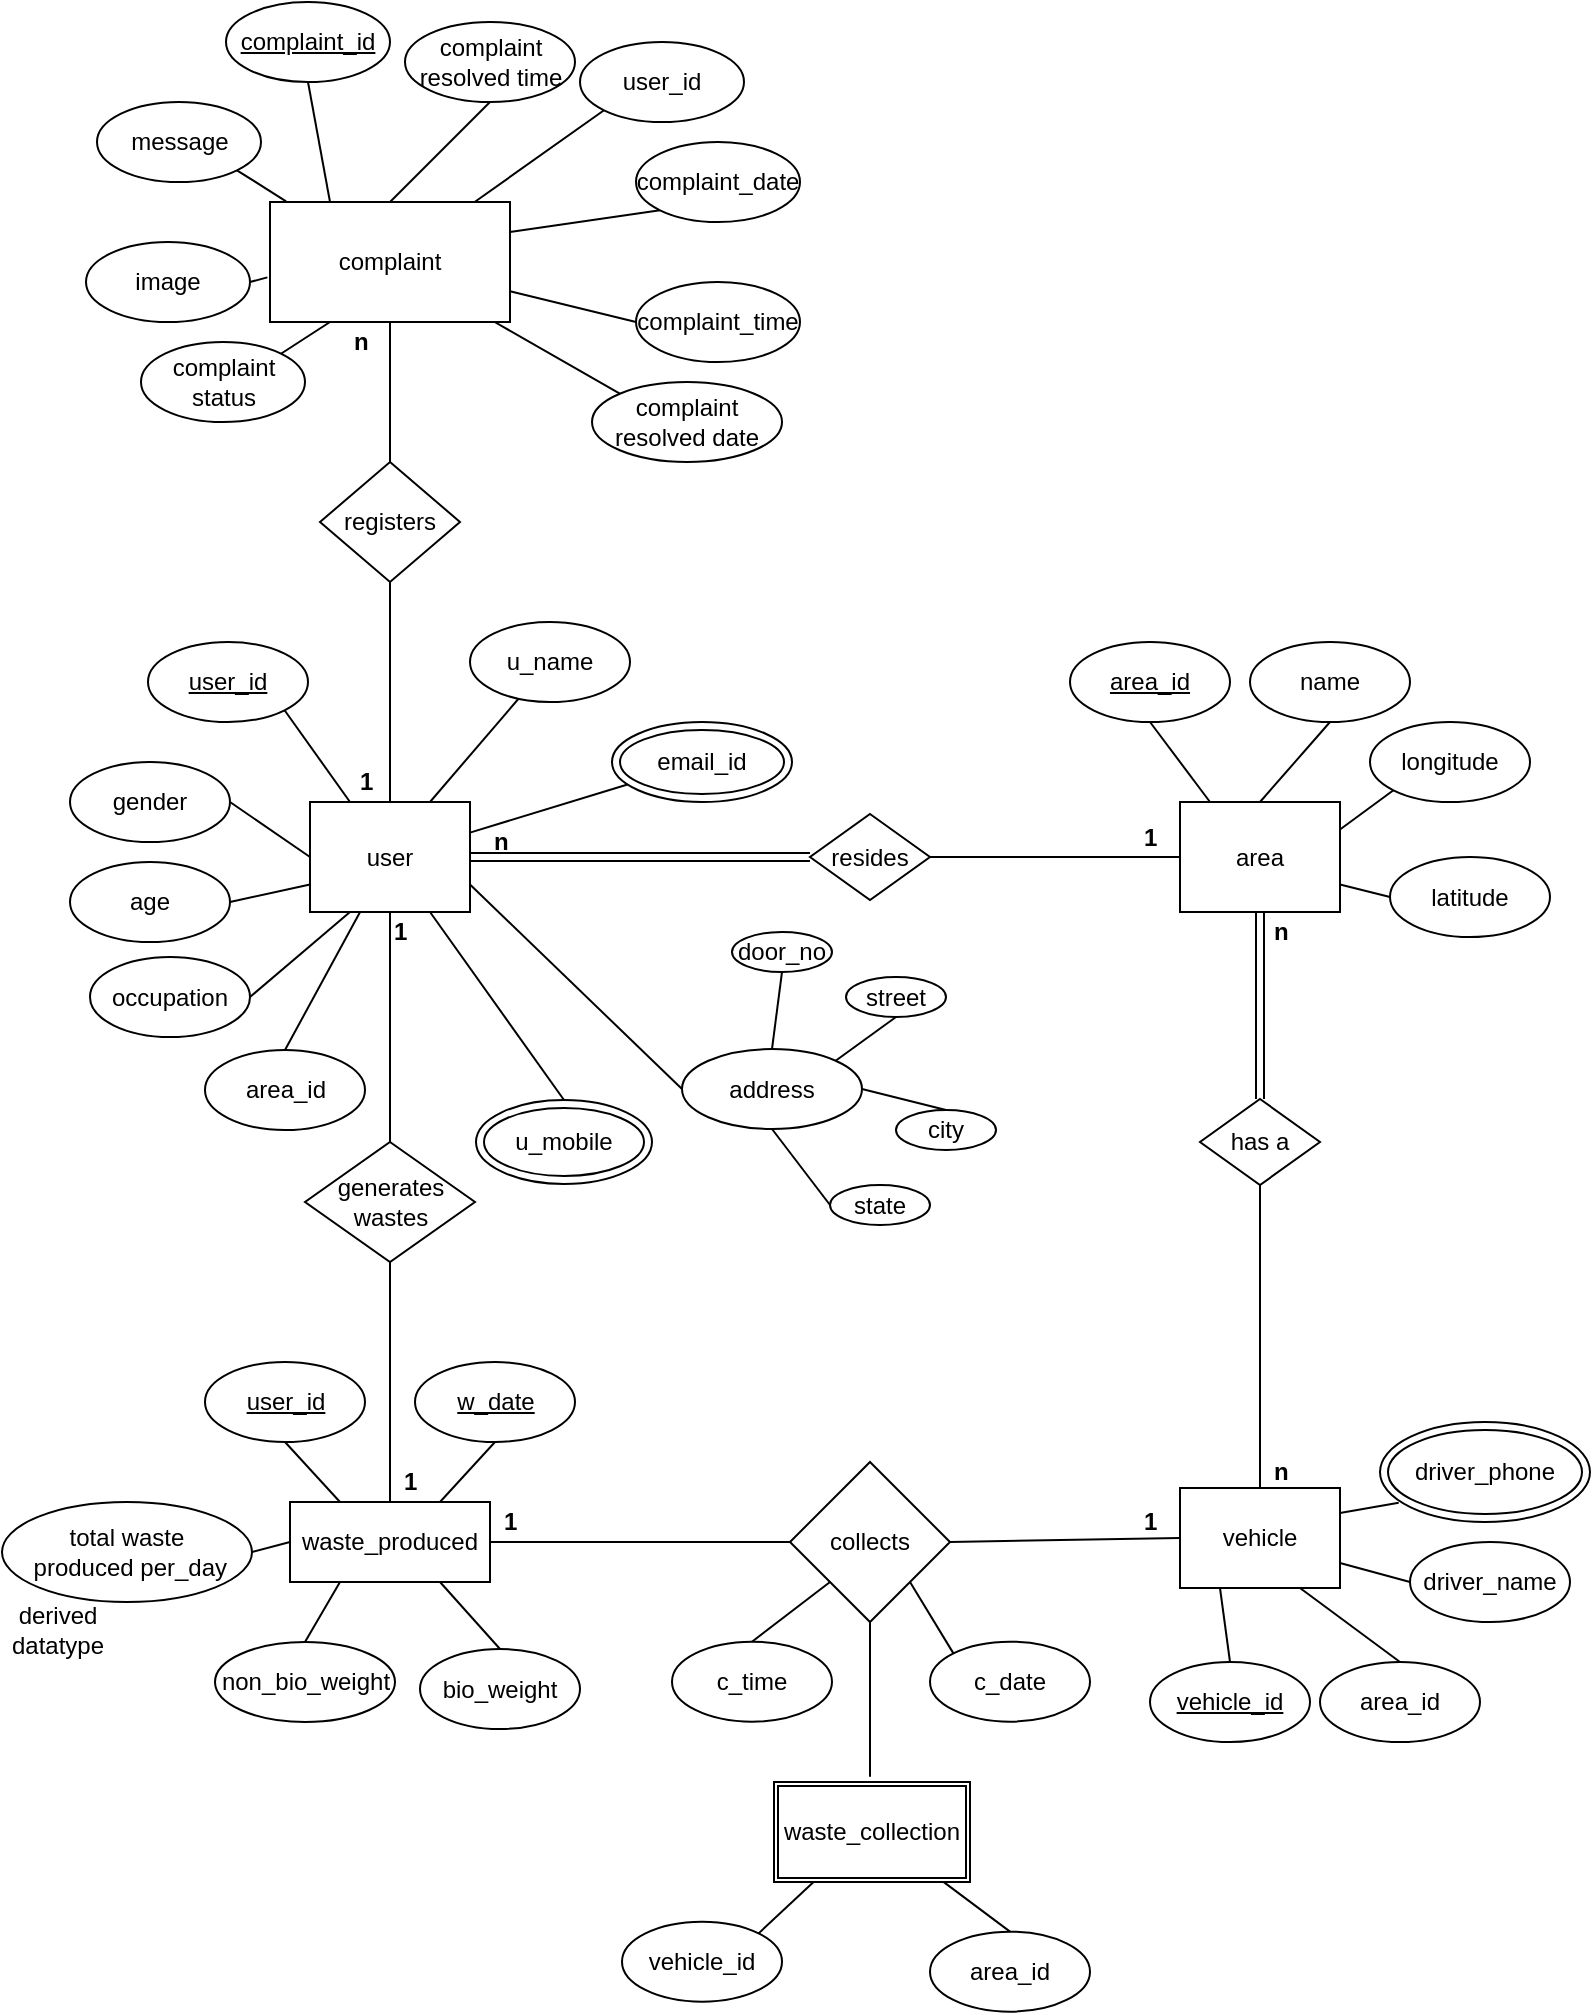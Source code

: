 <mxfile version="10.9.5" type="device"><diagram id="0Y8TtNtofLoYQo5QoHTp" name="Page-1"><mxGraphModel dx="1022" dy="456" grid="1" gridSize="10" guides="1" tooltips="1" connect="1" arrows="1" fold="1" page="1" pageScale="1" pageWidth="827" pageHeight="1169" math="0" shadow="0"><root><mxCell id="0"/><mxCell id="1" parent="0"/><mxCell id="MuNx9j7W8PgnKql3hwNw-1" value="user" style="rounded=0;whiteSpace=wrap;html=1;shadow=0;" parent="1" vertex="1"><mxGeometry x="160" y="420" width="80" height="55" as="geometry"/></mxCell><mxCell id="MuNx9j7W8PgnKql3hwNw-2" value="area" style="rounded=0;whiteSpace=wrap;html=1;shadow=0;" parent="1" vertex="1"><mxGeometry x="595" y="420" width="80" height="55" as="geometry"/></mxCell><mxCell id="MuNx9j7W8PgnKql3hwNw-3" value="vehicle" style="rounded=0;whiteSpace=wrap;html=1;shadow=0;" parent="1" vertex="1"><mxGeometry x="595" y="763" width="80" height="50" as="geometry"/></mxCell><mxCell id="MuNx9j7W8PgnKql3hwNw-5" value="waste_produced" style="rounded=0;whiteSpace=wrap;html=1;shadow=0;" parent="1" vertex="1"><mxGeometry x="150" y="770" width="100" height="40" as="geometry"/></mxCell><mxCell id="MuNx9j7W8PgnKql3hwNw-7" value="&lt;u&gt;user_id&lt;/u&gt;" style="ellipse;whiteSpace=wrap;html=1;shadow=0;" parent="1" vertex="1"><mxGeometry x="79" y="340" width="80" height="40" as="geometry"/></mxCell><mxCell id="MuNx9j7W8PgnKql3hwNw-12" value="u_name" style="ellipse;whiteSpace=wrap;html=1;shadow=0;" parent="1" vertex="1"><mxGeometry x="240" y="330" width="80" height="40" as="geometry"/></mxCell><mxCell id="MuNx9j7W8PgnKql3hwNw-13" value="gender" style="ellipse;whiteSpace=wrap;html=1;shadow=0;" parent="1" vertex="1"><mxGeometry x="40" y="400" width="80" height="40" as="geometry"/></mxCell><mxCell id="MuNx9j7W8PgnKql3hwNw-14" value="age" style="ellipse;whiteSpace=wrap;html=1;shadow=0;" parent="1" vertex="1"><mxGeometry x="40" y="450" width="80" height="40" as="geometry"/></mxCell><mxCell id="MuNx9j7W8PgnKql3hwNw-15" value="occupation" style="ellipse;whiteSpace=wrap;html=1;shadow=0;" parent="1" vertex="1"><mxGeometry x="50" y="497.5" width="80" height="40" as="geometry"/></mxCell><mxCell id="MuNx9j7W8PgnKql3hwNw-17" value="area_id" style="ellipse;whiteSpace=wrap;html=1;shadow=0;" parent="1" vertex="1"><mxGeometry x="107.5" y="544" width="80" height="40" as="geometry"/></mxCell><mxCell id="MuNx9j7W8PgnKql3hwNw-18" value="address" style="ellipse;whiteSpace=wrap;html=1;shadow=0;" parent="1" vertex="1"><mxGeometry x="346" y="543.5" width="90" height="40" as="geometry"/></mxCell><mxCell id="MuNx9j7W8PgnKql3hwNw-31" value="&lt;u&gt;area_id&lt;/u&gt;" style="ellipse;whiteSpace=wrap;html=1;shadow=0;" parent="1" vertex="1"><mxGeometry x="540" y="340" width="80" height="40" as="geometry"/></mxCell><mxCell id="MuNx9j7W8PgnKql3hwNw-32" value="name" style="ellipse;whiteSpace=wrap;html=1;shadow=0;" parent="1" vertex="1"><mxGeometry x="630" y="340" width="80" height="40" as="geometry"/></mxCell><mxCell id="MuNx9j7W8PgnKql3hwNw-33" value="latitude" style="ellipse;whiteSpace=wrap;html=1;shadow=0;" parent="1" vertex="1"><mxGeometry x="700" y="447.5" width="80" height="40" as="geometry"/></mxCell><mxCell id="MuNx9j7W8PgnKql3hwNw-34" value="longitude" style="ellipse;whiteSpace=wrap;html=1;shadow=0;" parent="1" vertex="1"><mxGeometry x="690" y="380" width="80" height="40" as="geometry"/></mxCell><mxCell id="MuNx9j7W8PgnKql3hwNw-42" value="area_id" style="ellipse;whiteSpace=wrap;html=1;shadow=0;" parent="1" vertex="1"><mxGeometry x="665" y="850" width="80" height="40" as="geometry"/></mxCell><mxCell id="MuNx9j7W8PgnKql3hwNw-43" value="&lt;u&gt;vehicle_id&lt;/u&gt;" style="ellipse;whiteSpace=wrap;html=1;shadow=0;" parent="1" vertex="1"><mxGeometry x="580" y="850" width="80" height="40" as="geometry"/></mxCell><mxCell id="MuNx9j7W8PgnKql3hwNw-44" value="driver_name" style="ellipse;whiteSpace=wrap;html=1;shadow=0;" parent="1" vertex="1"><mxGeometry x="710" y="790" width="80" height="40" as="geometry"/></mxCell><mxCell id="MuNx9j7W8PgnKql3hwNw-61" value="&lt;u&gt;user_id&lt;/u&gt;" style="ellipse;whiteSpace=wrap;html=1;shadow=0;" parent="1" vertex="1"><mxGeometry x="107.5" y="700" width="80" height="40" as="geometry"/></mxCell><mxCell id="MuNx9j7W8PgnKql3hwNw-62" value="&lt;u&gt;w_date&lt;/u&gt;" style="ellipse;whiteSpace=wrap;html=1;shadow=0;" parent="1" vertex="1"><mxGeometry x="212.5" y="700" width="80" height="40" as="geometry"/></mxCell><mxCell id="MuNx9j7W8PgnKql3hwNw-63" value="bio_weight" style="ellipse;whiteSpace=wrap;html=1;shadow=0;" parent="1" vertex="1"><mxGeometry x="215" y="843.5" width="80" height="40" as="geometry"/></mxCell><mxCell id="MuNx9j7W8PgnKql3hwNw-64" value="non_bio_weight" style="ellipse;whiteSpace=wrap;html=1;shadow=0;" parent="1" vertex="1"><mxGeometry x="112.5" y="840" width="90" height="40" as="geometry"/></mxCell><mxCell id="MuNx9j7W8PgnKql3hwNw-71" value="resides" style="rhombus;whiteSpace=wrap;html=1;shadow=0;" parent="1" vertex="1"><mxGeometry x="410" y="426" width="60" height="43" as="geometry"/></mxCell><mxCell id="MuNx9j7W8PgnKql3hwNw-72" value="" style="shape=link;html=1;exitX=1;exitY=0.5;exitDx=0;exitDy=0;entryX=0;entryY=0.5;entryDx=0;entryDy=0;shadow=0;" parent="1" source="MuNx9j7W8PgnKql3hwNw-1" target="MuNx9j7W8PgnKql3hwNw-71" edge="1"><mxGeometry width="50" height="50" relative="1" as="geometry"><mxPoint x="360" y="460" as="sourcePoint"/><mxPoint x="410" y="410" as="targetPoint"/></mxGeometry></mxCell><mxCell id="MuNx9j7W8PgnKql3hwNw-74" value="" style="endArrow=none;html=1;exitX=1;exitY=0.5;exitDx=0;exitDy=0;entryX=0;entryY=0.5;entryDx=0;entryDy=0;shadow=0;" parent="1" source="MuNx9j7W8PgnKql3hwNw-71" target="MuNx9j7W8PgnKql3hwNw-2" edge="1"><mxGeometry width="50" height="50" relative="1" as="geometry"><mxPoint x="480" y="485" as="sourcePoint"/><mxPoint x="530" y="435" as="targetPoint"/></mxGeometry></mxCell><mxCell id="MuNx9j7W8PgnKql3hwNw-75" value="&lt;b&gt;n&lt;/b&gt;" style="text;html=1;resizable=0;points=[];autosize=1;align=left;verticalAlign=top;spacingTop=-4;shadow=0;" parent="1" vertex="1"><mxGeometry x="250" y="430" width="20" height="20" as="geometry"/></mxCell><mxCell id="MuNx9j7W8PgnKql3hwNw-76" value="&lt;b&gt;1&lt;/b&gt;" style="text;html=1;resizable=0;points=[];autosize=1;align=left;verticalAlign=top;spacingTop=-4;shadow=0;" parent="1" vertex="1"><mxGeometry x="575" y="427.5" width="20" height="20" as="geometry"/></mxCell><mxCell id="MuNx9j7W8PgnKql3hwNw-80" value="generates&lt;br&gt;wastes" style="rhombus;whiteSpace=wrap;html=1;shadow=0;" parent="1" vertex="1"><mxGeometry x="157.5" y="590" width="85" height="60" as="geometry"/></mxCell><mxCell id="MuNx9j7W8PgnKql3hwNw-82" value="area_id" style="ellipse;whiteSpace=wrap;html=1;shadow=0;" parent="1" vertex="1"><mxGeometry x="470" y="984.833" width="80" height="40" as="geometry"/></mxCell><mxCell id="MuNx9j7W8PgnKql3hwNw-83" value="vehicle_id" style="ellipse;whiteSpace=wrap;html=1;shadow=0;" parent="1" vertex="1"><mxGeometry x="316" y="979.833" width="80" height="40" as="geometry"/></mxCell><mxCell id="MuNx9j7W8PgnKql3hwNw-84" value="c_date" style="ellipse;whiteSpace=wrap;html=1;shadow=0;" parent="1" vertex="1"><mxGeometry x="470" y="839.833" width="80" height="40" as="geometry"/></mxCell><mxCell id="MuNx9j7W8PgnKql3hwNw-85" value="c_time" style="ellipse;whiteSpace=wrap;html=1;shadow=0;" parent="1" vertex="1"><mxGeometry x="341" y="839.833" width="80" height="40" as="geometry"/></mxCell><mxCell id="MuNx9j7W8PgnKql3hwNw-93" value="" style="endArrow=none;html=1;exitX=0.5;exitY=0;exitDx=0;exitDy=0;entryX=0.5;entryY=1;entryDx=0;entryDy=0;shadow=0;" parent="1" source="MuNx9j7W8PgnKql3hwNw-80" target="MuNx9j7W8PgnKql3hwNw-1" edge="1"><mxGeometry width="50" height="50" relative="1" as="geometry"><mxPoint x="270" y="660" as="sourcePoint"/><mxPoint x="320" y="610" as="targetPoint"/></mxGeometry></mxCell><mxCell id="MuNx9j7W8PgnKql3hwNw-94" value="" style="endArrow=none;html=1;entryX=0.5;entryY=0;entryDx=0;entryDy=0;exitX=0.5;exitY=1;exitDx=0;exitDy=0;shadow=0;" parent="1" source="MuNx9j7W8PgnKql3hwNw-80" target="MuNx9j7W8PgnKql3hwNw-5" edge="1"><mxGeometry width="50" height="50" relative="1" as="geometry"><mxPoint x="50" y="1230" as="sourcePoint"/><mxPoint x="100" y="1180" as="targetPoint"/></mxGeometry></mxCell><mxCell id="MuNx9j7W8PgnKql3hwNw-95" value="&lt;b&gt;1&lt;/b&gt;" style="text;html=1;resizable=0;points=[];autosize=1;align=left;verticalAlign=top;spacingTop=-4;shadow=0;" parent="1" vertex="1"><mxGeometry x="200" y="475" width="20" height="20" as="geometry"/></mxCell><mxCell id="MuNx9j7W8PgnKql3hwNw-96" value="&lt;b&gt;1&lt;/b&gt;" style="text;html=1;resizable=0;points=[];autosize=1;align=left;verticalAlign=top;spacingTop=-4;shadow=0;" parent="1" vertex="1"><mxGeometry x="205" y="750" width="20" height="20" as="geometry"/></mxCell><mxCell id="MuNx9j7W8PgnKql3hwNw-97" value="has a" style="rhombus;whiteSpace=wrap;html=1;shadow=0;" parent="1" vertex="1"><mxGeometry x="605" y="568.5" width="60" height="43" as="geometry"/></mxCell><mxCell id="MuNx9j7W8PgnKql3hwNw-98" value="" style="shape=link;html=1;entryX=0.5;entryY=1;entryDx=0;entryDy=0;exitX=0.5;exitY=0;exitDx=0;exitDy=0;shadow=0;" parent="1" source="MuNx9j7W8PgnKql3hwNw-97" target="MuNx9j7W8PgnKql3hwNw-2" edge="1"><mxGeometry width="50" height="50" relative="1" as="geometry"><mxPoint x="610" y="540" as="sourcePoint"/><mxPoint x="660" y="490" as="targetPoint"/></mxGeometry></mxCell><mxCell id="MuNx9j7W8PgnKql3hwNw-99" value="" style="endArrow=none;html=1;entryX=0.5;entryY=1;entryDx=0;entryDy=0;exitX=0.5;exitY=0;exitDx=0;exitDy=0;shadow=0;" parent="1" source="MuNx9j7W8PgnKql3hwNw-3" target="MuNx9j7W8PgnKql3hwNw-97" edge="1"><mxGeometry width="50" height="50" relative="1" as="geometry"><mxPoint x="605" y="748" as="sourcePoint"/><mxPoint x="635" y="695" as="targetPoint"/></mxGeometry></mxCell><mxCell id="MuNx9j7W8PgnKql3hwNw-101" value="&lt;b&gt;n&lt;/b&gt;" style="text;html=1;resizable=0;points=[];autosize=1;align=left;verticalAlign=top;spacingTop=-4;shadow=0;" parent="1" vertex="1"><mxGeometry x="640" y="475" width="20" height="20" as="geometry"/></mxCell><mxCell id="MuNx9j7W8PgnKql3hwNw-102" value="&lt;b&gt;n&lt;/b&gt;" style="text;html=1;resizable=0;points=[];autosize=1;align=left;verticalAlign=top;spacingTop=-4;shadow=0;" parent="1" vertex="1"><mxGeometry x="640" y="745" width="20" height="20" as="geometry"/></mxCell><mxCell id="MuNx9j7W8PgnKql3hwNw-103" value="complaint" style="rounded=0;whiteSpace=wrap;html=1;shadow=0;" parent="1" vertex="1"><mxGeometry x="140" y="120" width="120" height="60" as="geometry"/></mxCell><mxCell id="MuNx9j7W8PgnKql3hwNw-104" value="&lt;u&gt;complaint_id&lt;/u&gt;" style="ellipse;whiteSpace=wrap;html=1;shadow=0;" parent="1" vertex="1"><mxGeometry x="118" y="20" width="82" height="40" as="geometry"/></mxCell><mxCell id="MuNx9j7W8PgnKql3hwNw-105" value="user_id" style="ellipse;whiteSpace=wrap;html=1;shadow=0;" parent="1" vertex="1"><mxGeometry x="295" y="40" width="82" height="40" as="geometry"/></mxCell><mxCell id="MuNx9j7W8PgnKql3hwNw-106" value="message" style="ellipse;whiteSpace=wrap;html=1;shadow=0;" parent="1" vertex="1"><mxGeometry x="53.5" y="70" width="82" height="40" as="geometry"/></mxCell><mxCell id="MuNx9j7W8PgnKql3hwNw-107" value="image" style="ellipse;whiteSpace=wrap;html=1;shadow=0;" parent="1" vertex="1"><mxGeometry x="48" y="140" width="82" height="40" as="geometry"/></mxCell><mxCell id="MuNx9j7W8PgnKql3hwNw-108" value="complaint_date&lt;span style=&quot;font-family: &amp;#34;helvetica&amp;#34; , &amp;#34;arial&amp;#34; , sans-serif ; font-size: 0px ; white-space: nowrap&quot;&gt;%3CmxGraphModel%3E%3Croot%3E%3CmxCell%20id%3D%220%22%2F%3E%3CmxCell%20id%3D%221%22%20parent%3D%220%22%2F%3E%3CmxCell%20id%3D%222%22%20value%3D%22image%22%20style%3D%22ellipse%3BwhiteSpace%3Dwrap%3Bhtml%3D1%3B%22%20vertex%3D%221%22%20parent%3D%221%22%3E%3CmxGeometry%20x%3D%22158%22%20y%3D%22830%22%20width%3D%2282%22%20height%3D%2240%22%20as%3D%22geometry%22%2F%3E%3C%2FmxCell%3E%3C%2Froot%3E%3C%2FmxGraphModel%3E&lt;/span&gt;&lt;span style=&quot;font-family: &amp;#34;helvetica&amp;#34; , &amp;#34;arial&amp;#34; , sans-serif ; font-size: 0px ; white-space: nowrap&quot;&gt;%3CmxGraphModel%3E%3Croot%3E%3CmxCell%20id%3D%220%22%2F%3E%3CmxCell%20id%3D%221%22%20parent%3D%220%22%2F%3E%3CmxCell%20id%3D%222%22%20value%3D%22image%22%20style%3D%22ellipse%3BwhiteSpace%3Dwrap%3Bhtml%3D1%3B%22%20vertex%3D%221%22%20parent%3D%221%22%3E%3CmxGeometry%20x%3D%22158%22%20y%3D%22830%22%20width%3D%2282%22%20height%3D%2240%22%20as%3D%22geometry%22%2F%3E%3C%2FmxCell%3E%3C%2Froot%3E%3C%2FmxGraphModel%3E&lt;/span&gt;" style="ellipse;whiteSpace=wrap;html=1;shadow=0;" parent="1" vertex="1"><mxGeometry x="323" y="90" width="82" height="40" as="geometry"/></mxCell><mxCell id="MuNx9j7W8PgnKql3hwNw-111" value="complaint_time&lt;span style=&quot;font-family: &amp;#34;helvetica&amp;#34; , &amp;#34;arial&amp;#34; , sans-serif ; font-size: 0px ; white-space: nowrap&quot;&gt;%3CmxGraphModel%3E%3Croot%3E%3CmxCell%20id%3D%220%22%2F%3E%3CmxCell%20id%3D%221%22%20parent%3D%220%22%2F%3E%3CmxCell%20id%3D%222%22%20value%3D%22image%22%20style%3D%22ellipse%3BwhiteSpace%3Dwrap%3Bhtml%3D1%3B%22%20vertex%3D%221%22%20parent%3D%221%22%3E%3CmxGeometry%20x%3D%22158%22%20y%3D%22830%22%20width%3D%2282%22%20height%3D%2240%22%20as%3D%22geometry%22%2F%3E%3C%2FmxCell%3E%3C%2Froot%3E%3C%2FmxGraphModel%3E&lt;/span&gt;&lt;span style=&quot;font-family: &amp;#34;helvetica&amp;#34; , &amp;#34;arial&amp;#34; , sans-serif ; font-size: 0px ; white-space: nowrap&quot;&gt;%3CmxGraphModel%3E%3Croot%3E%3CmxCell%20id%3D%220%22%2F%3E%3CmxCell%20id%3D%221%22%20parent%3D%220%22%2F%3E%3CmxCell%20id%3D%222%22%20value%3D%22image%22%20style%3D%22ellipse%3BwhiteSpace%3Dwrap%3Bhtml%3D1%3B%22%20vertex%3D%221%22%20parent%3D%221%22%3E%3CmxGeometry%20x%3D%22158%22%20y%3D%22830%22%20width%3D%2282%22%20height%3D%2240%22%20as%3D%22geometry%22%2F%3E%3C%2FmxCell%3E%3C%2Froot%3E%3C%2FmxGraphModel%3E&lt;/span&gt;" style="ellipse;whiteSpace=wrap;html=1;shadow=0;" parent="1" vertex="1"><mxGeometry x="323" y="160" width="82" height="40" as="geometry"/></mxCell><mxCell id="MuNx9j7W8PgnKql3hwNw-112" value="complaint resolved time&lt;span style=&quot;font-family: &amp;#34;helvetica&amp;#34; , &amp;#34;arial&amp;#34; , sans-serif ; font-size: 0px ; white-space: nowrap&quot;&gt;%3CmxGraphModel%3E%3Croot%3E%3CmxCell%20id%3D%220%22%2F%3E%3CmxCell%20id%3D%221%22%20parent%3D%220%22%2F%3E%3CmxCell%20id%3D%222%22%20value%3D%22image%22%20style%3D%22ellipse%3BwhiteSpace%3Dwrap%3Bhtml%3D1%3B%22%20vertex%3D%221%22%20parent%3D%221%22%3E%3CmxGeometry%20x%3D%22158%22%20y%3D%22830%22%20width%3D%2282%22%20height%3D%2240%22%20as%3D%22geometry%22%2F%3E%3C%2FmxCell%3E%3C%2Froot%3E%3C%2FmxGraphModel%3E&lt;/span&gt;&lt;span style=&quot;font-family: &amp;#34;helvetica&amp;#34; , &amp;#34;arial&amp;#34; , sans-serif ; font-size: 0px ; white-space: nowrap&quot;&gt;%3CmxGraphModel%3E%3Croot%3E%3CmxCell%20id%3D%220%22%2F%3E%3CmxCell%20id%3D%221%22%20parent%3D%220%22%2F%3E%3CmxCell%20id%3D%222%22%20value%3D%22image%22%20style%3D%22ellipse%3BwhiteSpace%3Dwrap%3Bhtml%3D1%3B%22%20vertex%3D%221%22%20parent%3D%221%22%3E%3CmxGeometry%20x%3D%22158%22%20y%3D%22830%22%20width%3D%2282%22%20height%3D%2240%22%20as%3D%22geometry%22%2F%3E%3C%2FmxCell%3E%3C%2Froot%3E%3C%2FmxGraphModel%3E&lt;/span&gt;" style="ellipse;whiteSpace=wrap;html=1;shadow=0;" parent="1" vertex="1"><mxGeometry x="207.5" y="30" width="85" height="40" as="geometry"/></mxCell><mxCell id="MuNx9j7W8PgnKql3hwNw-113" value="complaint resolved date&lt;span style=&quot;font-family: &amp;#34;helvetica&amp;#34; , &amp;#34;arial&amp;#34; , sans-serif ; font-size: 0px ; white-space: nowrap&quot;&gt;%3CmxGraphModel%3E%3Croot%3E%3CmxCell%20id%3D%220%22%2F%3E%3CmxCell%20id%3D%221%22%20parent%3D%220%22%2F%3E%3CmxCell%20id%3D%222%22%20value%3D%22image%22%20style%3D%22ellipse%3BwhiteSpace%3Dwrap%3Bhtml%3D1%3B%22%20vertex%3D%221%22%20parent%3D%221%22%3E%3CmxGeometry%20x%3D%22158%22%20y%3D%22830%22%20width%3D%2282%22%20height%3D%2240%22%20as%3D%22geometry%22%2F%3E%3C%2FmxCell%3E%3C%2Froot%3E%3C%2FmxGraphModel%3E&lt;/span&gt;&lt;span style=&quot;font-family: &amp;#34;helvetica&amp;#34; , &amp;#34;arial&amp;#34; , sans-serif ; font-size: 0px ; white-space: nowrap&quot;&gt;%3CmxGraphModel%3E%3Croot%3E%3CmxCell%20id%3D%220%22%2F%3E%3CmxCell%20id%3D%221%22%20parent%3D%220%22%2F%3E%3CmxCell%20id%3D%222%22%20value%3D%22image%22%20style%3D%22ellipse%3BwhiteSpace%3Dwrap%3Bhtml%3D1%3B%22%20vertex%3D%221%22%20parent%3D%221%22%3E%3CmxGeometry%20x%3D%22158%22%20y%3D%22830%22%20width%3D%2282%22%20height%3D%2240%22%20as%3D%22geometry%22%2F%3E%3C%2FmxCell%3E%3C%2Froot%3E%3C%2FmxGraphModel%3E&lt;/span&gt;" style="ellipse;whiteSpace=wrap;html=1;shadow=0;" parent="1" vertex="1"><mxGeometry x="301" y="210" width="95" height="40" as="geometry"/></mxCell><mxCell id="MuNx9j7W8PgnKql3hwNw-115" value="complaint status&lt;span style=&quot;font-family: &amp;#34;helvetica&amp;#34; , &amp;#34;arial&amp;#34; , sans-serif ; font-size: 0px ; white-space: nowrap&quot;&gt;%3CmxGraphModel%3E%3Croot%3E%3CmxCell%20id%3D%220%22%2F%3E%3CmxCell%20id%3D%221%22%20parent%3D%220%22%2F%3E%3CmxCell%20id%3D%222%22%20value%3D%22image%22%20style%3D%22ellipse%3BwhiteSpace%3Dwrap%3Bhtml%3D1%3B%22%20vertex%3D%221%22%20parent%3D%221%22%3E%3CmxGeometry%20x%3D%22158%22%20y%3D%22830%22%20width%3D%2282%22%20height%3D%2240%22%20as%3D%22geometry%22%2F%3E%3C%2FmxCell%3E%3C%2Froot%3E%3C%2FmxGraphModel%3E&lt;/span&gt;&lt;span style=&quot;font-family: &amp;#34;helvetica&amp;#34; , &amp;#34;arial&amp;#34; , sans-serif ; font-size: 0px ; white-space: nowrap&quot;&gt;%3CmxGraphModel%3E%3Croot%3E%3CmxCell%20id%3D%220%22%2F%3E%3CmxCell%20id%3D%221%22%20parent%3D%220%22%2F%3E%3CmxCell%20id%3D%222%22%20value%3D%22image%22%20style%3D%22ellipse%3BwhiteSpace%3Dwrap%3Bhtml%3D1%3B%22%20vertex%3D%221%22%20parent%3D%221%22%3E%3CmxGeometry%20x%3D%22158%22%20y%3D%22830%22%20width%3D%2282%22%20height%3D%2240%22%20as%3D%22geometry%22%2F%3E%3C%2FmxCell%3E%3C%2Froot%3E%3C%2FmxGraphModel&lt;/span&gt;" style="ellipse;whiteSpace=wrap;html=1;shadow=0;" parent="1" vertex="1"><mxGeometry x="75.5" y="190" width="82" height="40" as="geometry"/></mxCell><mxCell id="MuNx9j7W8PgnKql3hwNw-118" value="" style="endArrow=none;html=1;entryX=1;entryY=1;entryDx=0;entryDy=0;exitX=0.067;exitY=-0.006;exitDx=0;exitDy=0;exitPerimeter=0;shadow=0;" parent="1" source="MuNx9j7W8PgnKql3hwNw-103" target="MuNx9j7W8PgnKql3hwNw-106" edge="1"><mxGeometry width="50" height="50" relative="1" as="geometry"><mxPoint x="194.5" y="123" as="sourcePoint"/><mxPoint x="244.5" y="73" as="targetPoint"/></mxGeometry></mxCell><mxCell id="MuNx9j7W8PgnKql3hwNw-120" value="" style="endArrow=none;html=1;entryX=1;entryY=0.5;entryDx=0;entryDy=0;exitX=-0.011;exitY=0.628;exitDx=0;exitDy=0;exitPerimeter=0;shadow=0;" parent="1" source="MuNx9j7W8PgnKql3hwNw-103" target="MuNx9j7W8PgnKql3hwNw-107" edge="1"><mxGeometry width="50" height="50" relative="1" as="geometry"><mxPoint x="191.5" y="130" as="sourcePoint"/><mxPoint x="145.5" y="100" as="targetPoint"/></mxGeometry></mxCell><mxCell id="MuNx9j7W8PgnKql3hwNw-121" value="" style="endArrow=none;html=1;entryX=0.25;entryY=1;entryDx=0;entryDy=0;exitX=1;exitY=0;exitDx=0;exitDy=0;shadow=0;" parent="1" source="MuNx9j7W8PgnKql3hwNw-115" target="MuNx9j7W8PgnKql3hwNw-103" edge="1"><mxGeometry width="50" height="50" relative="1" as="geometry"><mxPoint x="201.5" y="140" as="sourcePoint"/><mxPoint x="155.5" y="110" as="targetPoint"/></mxGeometry></mxCell><mxCell id="MuNx9j7W8PgnKql3hwNw-122" value="" style="endArrow=none;html=1;entryX=0.5;entryY=0;entryDx=0;entryDy=0;exitX=0.5;exitY=1;exitDx=0;exitDy=0;shadow=0;" parent="1" target="MuNx9j7W8PgnKql3hwNw-103" edge="1" source="MuNx9j7W8PgnKql3hwNw-112"><mxGeometry width="50" height="50" relative="1" as="geometry"><mxPoint x="233" y="70" as="sourcePoint"/><mxPoint x="165.5" y="120" as="targetPoint"/></mxGeometry></mxCell><mxCell id="MuNx9j7W8PgnKql3hwNw-123" value="" style="endArrow=none;html=1;exitX=0;exitY=0;exitDx=0;exitDy=0;shadow=0;" parent="1" source="MuNx9j7W8PgnKql3hwNw-113" target="MuNx9j7W8PgnKql3hwNw-103" edge="1"><mxGeometry width="50" height="50" relative="1" as="geometry"><mxPoint x="221.5" y="160" as="sourcePoint"/><mxPoint x="175.5" y="130" as="targetPoint"/></mxGeometry></mxCell><mxCell id="MuNx9j7W8PgnKql3hwNw-124" value="" style="endArrow=none;html=1;exitX=0;exitY=0.5;exitDx=0;exitDy=0;shadow=0;" parent="1" source="MuNx9j7W8PgnKql3hwNw-111" target="MuNx9j7W8PgnKql3hwNw-103" edge="1"><mxGeometry width="50" height="50" relative="1" as="geometry"><mxPoint x="231.5" y="170" as="sourcePoint"/><mxPoint x="185.5" y="140" as="targetPoint"/></mxGeometry></mxCell><mxCell id="MuNx9j7W8PgnKql3hwNw-125" value="" style="endArrow=none;html=1;entryX=0.5;entryY=1;entryDx=0;entryDy=0;exitX=0.25;exitY=0;exitDx=0;exitDy=0;shadow=0;" parent="1" target="MuNx9j7W8PgnKql3hwNw-104" edge="1" source="MuNx9j7W8PgnKql3hwNw-103"><mxGeometry width="50" height="50" relative="1" as="geometry"><mxPoint x="211" y="118" as="sourcePoint"/><mxPoint x="195.5" y="150" as="targetPoint"/></mxGeometry></mxCell><mxCell id="MuNx9j7W8PgnKql3hwNw-126" value="" style="endArrow=none;html=1;entryX=0;entryY=1;entryDx=0;entryDy=0;shadow=0;" parent="1" source="MuNx9j7W8PgnKql3hwNw-103" target="MuNx9j7W8PgnKql3hwNw-105" edge="1"><mxGeometry width="50" height="50" relative="1" as="geometry"><mxPoint x="251.5" y="190" as="sourcePoint"/><mxPoint x="205.5" y="160" as="targetPoint"/></mxGeometry></mxCell><mxCell id="MuNx9j7W8PgnKql3hwNw-127" value="" style="endArrow=none;html=1;entryX=1;entryY=0.25;entryDx=0;entryDy=0;exitX=0;exitY=1;exitDx=0;exitDy=0;shadow=0;" parent="1" source="MuNx9j7W8PgnKql3hwNw-108" target="MuNx9j7W8PgnKql3hwNw-103" edge="1"><mxGeometry width="50" height="50" relative="1" as="geometry"><mxPoint x="261.5" y="200" as="sourcePoint"/><mxPoint x="215.5" y="170" as="targetPoint"/></mxGeometry></mxCell><mxCell id="MuNx9j7W8PgnKql3hwNw-128" value="registers" style="rhombus;whiteSpace=wrap;html=1;shadow=0;" parent="1" vertex="1"><mxGeometry x="165" y="250" width="70" height="60" as="geometry"/></mxCell><mxCell id="MuNx9j7W8PgnKql3hwNw-130" value="" style="endArrow=none;html=1;entryX=0.5;entryY=1;entryDx=0;entryDy=0;exitX=0.5;exitY=0;exitDx=0;exitDy=0;shadow=0;" parent="1" source="MuNx9j7W8PgnKql3hwNw-128" target="MuNx9j7W8PgnKql3hwNw-103" edge="1"><mxGeometry width="50" height="50" relative="1" as="geometry"><mxPoint x="200" y="365" as="sourcePoint"/><mxPoint x="250" y="315" as="targetPoint"/><Array as="points"/></mxGeometry></mxCell><mxCell id="MuNx9j7W8PgnKql3hwNw-131" value="" style="endArrow=none;html=1;exitX=0.5;exitY=0;exitDx=0;exitDy=0;entryX=0.5;entryY=1;entryDx=0;entryDy=0;shadow=0;" parent="1" source="MuNx9j7W8PgnKql3hwNw-1" target="MuNx9j7W8PgnKql3hwNw-128" edge="1"><mxGeometry width="50" height="50" relative="1" as="geometry"><mxPoint x="234.706" y="259.882" as="sourcePoint"/><mxPoint x="220" y="310" as="targetPoint"/><Array as="points"/></mxGeometry></mxCell><mxCell id="MuNx9j7W8PgnKql3hwNw-132" value="&lt;b&gt;1&lt;/b&gt;" style="text;html=1;resizable=0;points=[];autosize=1;align=left;verticalAlign=top;spacingTop=-4;shadow=0;" parent="1" vertex="1"><mxGeometry x="182.5" y="400" width="20" height="20" as="geometry"/></mxCell><mxCell id="MuNx9j7W8PgnKql3hwNw-133" value="&lt;b&gt;n&lt;/b&gt;" style="text;html=1;resizable=0;points=[];autosize=1;align=left;verticalAlign=top;spacingTop=-4;shadow=0;" parent="1" vertex="1"><mxGeometry x="180" y="180" width="20" height="20" as="geometry"/></mxCell><mxCell id="MuNx9j7W8PgnKql3hwNw-134" value="collects" style="rhombus;whiteSpace=wrap;html=1;shadow=0;" parent="1" vertex="1"><mxGeometry x="400" y="750" width="80" height="80" as="geometry"/></mxCell><mxCell id="MuNx9j7W8PgnKql3hwNw-135" value="" style="endArrow=none;html=1;entryX=0;entryY=0.5;entryDx=0;entryDy=0;exitX=1;exitY=0.5;exitDx=0;exitDy=0;shadow=0;" parent="1" source="MuNx9j7W8PgnKql3hwNw-134" target="MuNx9j7W8PgnKql3hwNw-3" edge="1"><mxGeometry width="50" height="50" relative="1" as="geometry"><mxPoint x="515" y="815" as="sourcePoint"/><mxPoint x="565" y="765" as="targetPoint"/></mxGeometry></mxCell><mxCell id="MuNx9j7W8PgnKql3hwNw-136" value="" style="endArrow=none;html=1;entryX=0;entryY=0.5;entryDx=0;entryDy=0;exitX=1;exitY=0.5;exitDx=0;exitDy=0;shadow=0;" parent="1" source="MuNx9j7W8PgnKql3hwNw-5" target="MuNx9j7W8PgnKql3hwNw-134" edge="1"><mxGeometry width="50" height="50" relative="1" as="geometry"><mxPoint x="480.588" y="794.824" as="sourcePoint"/><mxPoint x="605.294" y="778.353" as="targetPoint"/></mxGeometry></mxCell><mxCell id="MuNx9j7W8PgnKql3hwNw-137" value="&lt;b&gt;1&lt;/b&gt;" style="text;html=1;resizable=0;points=[];autosize=1;align=left;verticalAlign=top;spacingTop=-4;shadow=0;" parent="1" vertex="1"><mxGeometry x="575" y="770" width="20" height="20" as="geometry"/></mxCell><mxCell id="MuNx9j7W8PgnKql3hwNw-138" value="&lt;b&gt;1&lt;/b&gt;" style="text;html=1;resizable=0;points=[];autosize=1;align=left;verticalAlign=top;spacingTop=-4;shadow=0;" parent="1" vertex="1"><mxGeometry x="255" y="770" width="20" height="20" as="geometry"/></mxCell><mxCell id="MuNx9j7W8PgnKql3hwNw-139" value="" style="endArrow=none;html=1;entryX=0.5;entryY=1;entryDx=0;entryDy=0;shadow=0;" parent="1" target="MuNx9j7W8PgnKql3hwNw-134" edge="1"><mxGeometry width="50" height="50" relative="1" as="geometry"><mxPoint x="440" y="907.333" as="sourcePoint"/><mxPoint x="90" y="1150" as="targetPoint"/></mxGeometry></mxCell><mxCell id="xQ-5etHANNNZdzMe3QfF-6" value="" style="endArrow=none;html=1;entryX=0.5;entryY=1;entryDx=0;entryDy=0;shadow=0;" parent="1" target="MuNx9j7W8PgnKql3hwNw-31" edge="1"><mxGeometry width="50" height="50" relative="1" as="geometry"><mxPoint x="610" y="420" as="sourcePoint"/><mxPoint x="660" y="370" as="targetPoint"/></mxGeometry></mxCell><mxCell id="xQ-5etHANNNZdzMe3QfF-7" value="" style="endArrow=none;html=1;entryX=0.5;entryY=1;entryDx=0;entryDy=0;exitX=0.5;exitY=0;exitDx=0;exitDy=0;shadow=0;" parent="1" source="MuNx9j7W8PgnKql3hwNw-2" target="MuNx9j7W8PgnKql3hwNw-32" edge="1"><mxGeometry width="50" height="50" relative="1" as="geometry"><mxPoint x="620" y="430" as="sourcePoint"/><mxPoint x="590" y="390" as="targetPoint"/></mxGeometry></mxCell><mxCell id="xQ-5etHANNNZdzMe3QfF-8" value="" style="endArrow=none;html=1;entryX=0;entryY=1;entryDx=0;entryDy=0;exitX=1;exitY=0.25;exitDx=0;exitDy=0;shadow=0;" parent="1" source="MuNx9j7W8PgnKql3hwNw-2" target="MuNx9j7W8PgnKql3hwNw-34" edge="1"><mxGeometry width="50" height="50" relative="1" as="geometry"><mxPoint x="630" y="440" as="sourcePoint"/><mxPoint x="600" y="400" as="targetPoint"/></mxGeometry></mxCell><mxCell id="xQ-5etHANNNZdzMe3QfF-9" value="" style="endArrow=none;html=1;entryX=0;entryY=0.5;entryDx=0;entryDy=0;exitX=1;exitY=0.75;exitDx=0;exitDy=0;shadow=0;" parent="1" source="MuNx9j7W8PgnKql3hwNw-2" target="MuNx9j7W8PgnKql3hwNw-33" edge="1"><mxGeometry width="50" height="50" relative="1" as="geometry"><mxPoint x="640" y="450" as="sourcePoint"/><mxPoint x="610" y="410" as="targetPoint"/></mxGeometry></mxCell><mxCell id="xQ-5etHANNNZdzMe3QfF-10" value="" style="endArrow=none;html=1;exitX=0.5;exitY=0;exitDx=0;exitDy=0;entryX=0.25;entryY=1;entryDx=0;entryDy=0;shadow=0;" parent="1" source="MuNx9j7W8PgnKql3hwNw-43" target="MuNx9j7W8PgnKql3hwNw-3" edge="1"><mxGeometry width="50" height="50" relative="1" as="geometry"><mxPoint x="510" y="880" as="sourcePoint"/><mxPoint x="560" y="830" as="targetPoint"/></mxGeometry></mxCell><mxCell id="xQ-5etHANNNZdzMe3QfF-12" value="" style="endArrow=none;html=1;exitX=0.75;exitY=1;exitDx=0;exitDy=0;entryX=0.5;entryY=0;entryDx=0;entryDy=0;shadow=0;" parent="1" source="MuNx9j7W8PgnKql3hwNw-3" target="MuNx9j7W8PgnKql3hwNw-42" edge="1"><mxGeometry width="50" height="50" relative="1" as="geometry"><mxPoint x="615" y="880" as="sourcePoint"/><mxPoint x="690" y="860" as="targetPoint"/></mxGeometry></mxCell><mxCell id="xQ-5etHANNNZdzMe3QfF-13" value="" style="endArrow=none;html=1;exitX=0;exitY=0.5;exitDx=0;exitDy=0;entryX=1;entryY=0.75;entryDx=0;entryDy=0;shadow=0;" parent="1" source="MuNx9j7W8PgnKql3hwNw-44" target="MuNx9j7W8PgnKql3hwNw-3" edge="1"><mxGeometry width="50" height="50" relative="1" as="geometry"><mxPoint x="625" y="890" as="sourcePoint"/><mxPoint x="635" y="833" as="targetPoint"/></mxGeometry></mxCell><mxCell id="xQ-5etHANNNZdzMe3QfF-14" value="" style="endArrow=none;html=1;exitX=1;exitY=0.25;exitDx=0;exitDy=0;entryX=0.089;entryY=0.807;entryDx=0;entryDy=0;entryPerimeter=0;shadow=0;" parent="1" source="MuNx9j7W8PgnKql3hwNw-3" target="xQ-5etHANNNZdzMe3QfF-59" edge="1"><mxGeometry width="50" height="50" relative="1" as="geometry"><mxPoint x="635" y="900" as="sourcePoint"/><mxPoint x="695" y="763" as="targetPoint"/></mxGeometry></mxCell><mxCell id="xQ-5etHANNNZdzMe3QfF-15" value="" style="endArrow=none;html=1;entryX=0.5;entryY=1;entryDx=0;entryDy=0;exitX=0.25;exitY=0;exitDx=0;exitDy=0;shadow=0;" parent="1" source="MuNx9j7W8PgnKql3hwNw-5" target="MuNx9j7W8PgnKql3hwNw-61" edge="1"><mxGeometry width="50" height="50" relative="1" as="geometry"><mxPoint x="90" y="810" as="sourcePoint"/><mxPoint x="140" y="760" as="targetPoint"/></mxGeometry></mxCell><mxCell id="xQ-5etHANNNZdzMe3QfF-19" value="" style="endArrow=none;html=1;entryX=0.5;entryY=1;entryDx=0;entryDy=0;exitX=0.75;exitY=0;exitDx=0;exitDy=0;shadow=0;" parent="1" source="MuNx9j7W8PgnKql3hwNw-5" target="MuNx9j7W8PgnKql3hwNw-62" edge="1"><mxGeometry width="50" height="50" relative="1" as="geometry"><mxPoint x="185" y="780" as="sourcePoint"/><mxPoint x="158" y="750" as="targetPoint"/></mxGeometry></mxCell><mxCell id="xQ-5etHANNNZdzMe3QfF-20" value="" style="endArrow=none;html=1;entryX=0.5;entryY=0;entryDx=0;entryDy=0;exitX=0.25;exitY=1;exitDx=0;exitDy=0;shadow=0;" parent="1" source="MuNx9j7W8PgnKql3hwNw-5" target="MuNx9j7W8PgnKql3hwNw-64" edge="1"><mxGeometry width="50" height="50" relative="1" as="geometry"><mxPoint x="195" y="790" as="sourcePoint"/><mxPoint x="168" y="760" as="targetPoint"/></mxGeometry></mxCell><mxCell id="xQ-5etHANNNZdzMe3QfF-21" value="" style="endArrow=none;html=1;entryX=0.5;entryY=0;entryDx=0;entryDy=0;exitX=0.75;exitY=1;exitDx=0;exitDy=0;shadow=0;" parent="1" source="MuNx9j7W8PgnKql3hwNw-5" target="MuNx9j7W8PgnKql3hwNw-63" edge="1"><mxGeometry width="50" height="50" relative="1" as="geometry"><mxPoint x="205" y="800" as="sourcePoint"/><mxPoint x="178" y="770" as="targetPoint"/></mxGeometry></mxCell><mxCell id="xQ-5etHANNNZdzMe3QfF-22" value="" style="endArrow=none;html=1;exitX=1;exitY=0;exitDx=0;exitDy=0;entryX=0.25;entryY=1;entryDx=0;entryDy=0;shadow=0;" parent="1" source="MuNx9j7W8PgnKql3hwNw-83" edge="1"><mxGeometry width="50" height="50" relative="1" as="geometry"><mxPoint x="431" y="1012.5" as="sourcePoint"/><mxPoint x="415" y="957" as="targetPoint"/></mxGeometry></mxCell><mxCell id="xQ-5etHANNNZdzMe3QfF-24" value="" style="endArrow=none;html=1;exitX=0;exitY=0;exitDx=0;exitDy=0;entryX=1;entryY=1;entryDx=0;entryDy=0;shadow=0;" parent="1" source="MuNx9j7W8PgnKql3hwNw-84" target="MuNx9j7W8PgnKql3hwNw-134" edge="1"><mxGeometry width="50" height="50" relative="1" as="geometry"><mxPoint x="349" y="953.5" as="sourcePoint"/><mxPoint x="393" y="942.5" as="targetPoint"/></mxGeometry></mxCell><mxCell id="xQ-5etHANNNZdzMe3QfF-25" value="" style="endArrow=none;html=1;exitX=0.5;exitY=0;exitDx=0;exitDy=0;shadow=0;" parent="1" source="MuNx9j7W8PgnKql3hwNw-82" edge="1"><mxGeometry width="50" height="50" relative="1" as="geometry"><mxPoint x="359" y="963.5" as="sourcePoint"/><mxPoint x="473.228" y="957.333" as="targetPoint"/></mxGeometry></mxCell><mxCell id="xQ-5etHANNNZdzMe3QfF-26" value="" style="endArrow=none;html=1;exitX=0.5;exitY=0;exitDx=0;exitDy=0;entryX=0;entryY=1;entryDx=0;entryDy=0;shadow=0;" parent="1" source="MuNx9j7W8PgnKql3hwNw-85" target="MuNx9j7W8PgnKql3hwNw-134" edge="1"><mxGeometry width="50" height="50" relative="1" as="geometry"><mxPoint x="369" y="973.5" as="sourcePoint"/><mxPoint x="413" y="962.5" as="targetPoint"/></mxGeometry></mxCell><mxCell id="xQ-5etHANNNZdzMe3QfF-28" value="" style="endArrow=none;html=1;exitX=1;exitY=0.5;exitDx=0;exitDy=0;entryX=0;entryY=0.5;entryDx=0;entryDy=0;shadow=0;" parent="1" source="MuNx9j7W8PgnKql3hwNw-13" target="MuNx9j7W8PgnKql3hwNw-1" edge="1"><mxGeometry width="50" height="50" relative="1" as="geometry"><mxPoint x="110" y="470" as="sourcePoint"/><mxPoint x="160" y="420" as="targetPoint"/></mxGeometry></mxCell><mxCell id="xQ-5etHANNNZdzMe3QfF-29" value="" style="endArrow=none;html=1;exitX=1;exitY=0.5;exitDx=0;exitDy=0;entryX=0;entryY=0.75;entryDx=0;entryDy=0;shadow=0;" parent="1" source="MuNx9j7W8PgnKql3hwNw-14" target="MuNx9j7W8PgnKql3hwNw-1" edge="1"><mxGeometry width="50" height="50" relative="1" as="geometry"><mxPoint x="130" y="430" as="sourcePoint"/><mxPoint x="170" y="458" as="targetPoint"/></mxGeometry></mxCell><mxCell id="xQ-5etHANNNZdzMe3QfF-30" value="" style="endArrow=none;html=1;exitX=0.25;exitY=1;exitDx=0;exitDy=0;entryX=1;entryY=0.5;entryDx=0;entryDy=0;shadow=0;" parent="1" source="MuNx9j7W8PgnKql3hwNw-1" target="MuNx9j7W8PgnKql3hwNw-15" edge="1"><mxGeometry width="50" height="50" relative="1" as="geometry"><mxPoint x="140" y="440" as="sourcePoint"/><mxPoint x="180" y="468" as="targetPoint"/></mxGeometry></mxCell><mxCell id="xQ-5etHANNNZdzMe3QfF-31" value="" style="endArrow=none;html=1;entryX=0.5;entryY=0;entryDx=0;entryDy=0;shadow=0;" parent="1" source="MuNx9j7W8PgnKql3hwNw-1" target="MuNx9j7W8PgnKql3hwNw-17" edge="1"><mxGeometry width="50" height="50" relative="1" as="geometry"><mxPoint x="150" y="450" as="sourcePoint"/><mxPoint x="150" y="530" as="targetPoint"/></mxGeometry></mxCell><mxCell id="xQ-5etHANNNZdzMe3QfF-32" value="" style="endArrow=none;html=1;exitX=1;exitY=1;exitDx=0;exitDy=0;entryX=0.25;entryY=0;entryDx=0;entryDy=0;shadow=0;" parent="1" source="MuNx9j7W8PgnKql3hwNw-7" target="MuNx9j7W8PgnKql3hwNw-1" edge="1"><mxGeometry width="50" height="50" relative="1" as="geometry"><mxPoint x="160" y="460" as="sourcePoint"/><mxPoint x="200" y="488" as="targetPoint"/></mxGeometry></mxCell><mxCell id="xQ-5etHANNNZdzMe3QfF-34" value="" style="endArrow=none;html=1;shadow=0;" parent="1" source="xQ-5etHANNNZdzMe3QfF-62" target="MuNx9j7W8PgnKql3hwNw-1" edge="1"><mxGeometry width="50" height="50" relative="1" as="geometry"><mxPoint x="140" y="340" as="sourcePoint"/><mxPoint x="210" y="498" as="targetPoint"/></mxGeometry></mxCell><mxCell id="xQ-5etHANNNZdzMe3QfF-35" value="" style="endArrow=none;html=1;exitX=0.75;exitY=0;exitDx=0;exitDy=0;shadow=0;" parent="1" source="MuNx9j7W8PgnKql3hwNw-1" target="MuNx9j7W8PgnKql3hwNw-12" edge="1"><mxGeometry width="50" height="50" relative="1" as="geometry"><mxPoint x="180" y="480" as="sourcePoint"/><mxPoint x="220" y="508" as="targetPoint"/></mxGeometry></mxCell><mxCell id="xQ-5etHANNNZdzMe3QfF-36" value="" style="endArrow=none;html=1;exitX=1;exitY=0.75;exitDx=0;exitDy=0;entryX=0;entryY=0.5;entryDx=0;entryDy=0;shadow=0;" parent="1" source="MuNx9j7W8PgnKql3hwNw-1" target="MuNx9j7W8PgnKql3hwNw-18" edge="1"><mxGeometry width="50" height="50" relative="1" as="geometry"><mxPoint x="190" y="490" as="sourcePoint"/><mxPoint x="230" y="518" as="targetPoint"/></mxGeometry></mxCell><mxCell id="xQ-5etHANNNZdzMe3QfF-38" value="" style="endArrow=none;html=1;exitX=0.75;exitY=1;exitDx=0;exitDy=0;entryX=0.5;entryY=0;entryDx=0;entryDy=0;shadow=0;" parent="1" source="MuNx9j7W8PgnKql3hwNw-1" target="xQ-5etHANNNZdzMe3QfF-58" edge="1"><mxGeometry width="50" height="50" relative="1" as="geometry"><mxPoint x="210" y="510" as="sourcePoint"/><mxPoint x="261" y="560" as="targetPoint"/></mxGeometry></mxCell><mxCell id="xQ-5etHANNNZdzMe3QfF-39" value="street" style="ellipse;whiteSpace=wrap;html=1;shadow=0;" parent="1" vertex="1"><mxGeometry x="428" y="507.5" width="50" height="20" as="geometry"/></mxCell><mxCell id="xQ-5etHANNNZdzMe3QfF-40" value="city" style="ellipse;whiteSpace=wrap;html=1;shadow=0;" parent="1" vertex="1"><mxGeometry x="453" y="574" width="50" height="20" as="geometry"/></mxCell><mxCell id="xQ-5etHANNNZdzMe3QfF-41" value="state" style="ellipse;whiteSpace=wrap;html=1;shadow=0;" parent="1" vertex="1"><mxGeometry x="420" y="611.5" width="50" height="20" as="geometry"/></mxCell><mxCell id="xQ-5etHANNNZdzMe3QfF-42" value="door_no" style="ellipse;whiteSpace=wrap;html=1;shadow=0;" parent="1" vertex="1"><mxGeometry x="371" y="485" width="50" height="20" as="geometry"/></mxCell><mxCell id="xQ-5etHANNNZdzMe3QfF-46" value="" style="endArrow=none;html=1;entryX=0.5;entryY=1;entryDx=0;entryDy=0;exitX=0.5;exitY=0;exitDx=0;exitDy=0;shadow=0;" parent="1" source="MuNx9j7W8PgnKql3hwNw-18" target="xQ-5etHANNNZdzMe3QfF-42" edge="1"><mxGeometry width="50" height="50" relative="1" as="geometry"><mxPoint x="401" y="540.5" as="sourcePoint"/><mxPoint x="391" y="460.5" as="targetPoint"/></mxGeometry></mxCell><mxCell id="xQ-5etHANNNZdzMe3QfF-48" value="" style="endArrow=none;html=1;entryX=0.5;entryY=1;entryDx=0;entryDy=0;exitX=1;exitY=0;exitDx=0;exitDy=0;shadow=0;" parent="1" source="MuNx9j7W8PgnKql3hwNw-18" target="xQ-5etHANNNZdzMe3QfF-39" edge="1"><mxGeometry width="50" height="50" relative="1" as="geometry"><mxPoint x="401" y="553.5" as="sourcePoint"/><mxPoint x="426" y="517.5" as="targetPoint"/></mxGeometry></mxCell><mxCell id="xQ-5etHANNNZdzMe3QfF-49" value="" style="endArrow=none;html=1;entryX=0;entryY=0.5;entryDx=0;entryDy=0;exitX=0.5;exitY=1;exitDx=0;exitDy=0;shadow=0;" parent="1" source="MuNx9j7W8PgnKql3hwNw-18" target="xQ-5etHANNNZdzMe3QfF-41" edge="1"><mxGeometry width="50" height="50" relative="1" as="geometry"><mxPoint x="411" y="563.5" as="sourcePoint"/><mxPoint x="436" y="527.5" as="targetPoint"/></mxGeometry></mxCell><mxCell id="xQ-5etHANNNZdzMe3QfF-50" value="" style="endArrow=none;html=1;entryX=0.5;entryY=0;entryDx=0;entryDy=0;exitX=1;exitY=0.5;exitDx=0;exitDy=0;shadow=0;" parent="1" source="MuNx9j7W8PgnKql3hwNw-18" target="xQ-5etHANNNZdzMe3QfF-40" edge="1"><mxGeometry width="50" height="50" relative="1" as="geometry"><mxPoint x="421" y="573.5" as="sourcePoint"/><mxPoint x="446" y="537.5" as="targetPoint"/></mxGeometry></mxCell><mxCell id="xQ-5etHANNNZdzMe3QfF-58" value="u_mobile" style="ellipse;shape=doubleEllipse;whiteSpace=wrap;html=1;shadow=0;" parent="1" vertex="1"><mxGeometry x="243" y="569" width="88" height="42" as="geometry"/></mxCell><mxCell id="xQ-5etHANNNZdzMe3QfF-59" value="driver_phone" style="ellipse;shape=doubleEllipse;whiteSpace=wrap;html=1;shadow=0;" parent="1" vertex="1"><mxGeometry x="695" y="730" width="105" height="50" as="geometry"/></mxCell><mxCell id="xQ-5etHANNNZdzMe3QfF-62" value="email_id" style="ellipse;shape=doubleEllipse;whiteSpace=wrap;html=1;shadow=0;" parent="1" vertex="1"><mxGeometry x="311" y="380" width="90" height="40" as="geometry"/></mxCell><mxCell id="RiuFvyi0IAbuGVweyARX-8" value="waste_collection" style="shape=ext;double=1;rounded=0;whiteSpace=wrap;html=1;shadow=0;strokeColor=#000000;" vertex="1" parent="1"><mxGeometry x="392" y="910" width="98" height="50" as="geometry"/></mxCell><mxCell id="RiuFvyi0IAbuGVweyARX-10" value="total waste&lt;br&gt;&amp;nbsp;produced per_day" style="ellipse;whiteSpace=wrap;html=1;shadow=0;strokeColor=#000000;" vertex="1" parent="1"><mxGeometry x="6" y="770" width="125" height="50" as="geometry"/></mxCell><mxCell id="RiuFvyi0IAbuGVweyARX-11" value="" style="endArrow=none;html=1;shadow=0;strokeColor=#000000;entryX=0;entryY=0.5;entryDx=0;entryDy=0;exitX=1;exitY=0.5;exitDx=0;exitDy=0;" edge="1" parent="1" source="RiuFvyi0IAbuGVweyARX-10" target="MuNx9j7W8PgnKql3hwNw-5"><mxGeometry width="50" height="50" relative="1" as="geometry"><mxPoint x="43.5" y="913.5" as="sourcePoint"/><mxPoint x="93.5" y="863.5" as="targetPoint"/></mxGeometry></mxCell><mxCell id="RiuFvyi0IAbuGVweyARX-12" value="derived datatype" style="text;html=1;strokeColor=none;fillColor=none;align=center;verticalAlign=middle;whiteSpace=wrap;rounded=0;shadow=0;" vertex="1" parent="1"><mxGeometry x="13.5" y="823.5" width="40" height="20" as="geometry"/></mxCell></root></mxGraphModel></diagram></mxfile>
